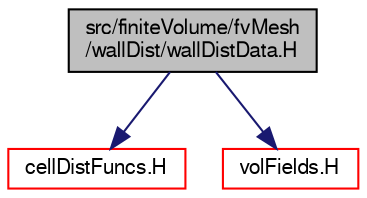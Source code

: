 digraph "src/finiteVolume/fvMesh/wallDist/wallDistData.H"
{
  bgcolor="transparent";
  edge [fontname="FreeSans",fontsize="10",labelfontname="FreeSans",labelfontsize="10"];
  node [fontname="FreeSans",fontsize="10",shape=record];
  Node0 [label="src/finiteVolume/fvMesh\l/wallDist/wallDistData.H",height=0.2,width=0.4,color="black", fillcolor="grey75", style="filled", fontcolor="black"];
  Node0 -> Node1 [color="midnightblue",fontsize="10",style="solid",fontname="FreeSans"];
  Node1 [label="cellDistFuncs.H",height=0.2,width=0.4,color="red",URL="$a07430.html"];
  Node0 -> Node153 [color="midnightblue",fontsize="10",style="solid",fontname="FreeSans"];
  Node153 [label="volFields.H",height=0.2,width=0.4,color="red",URL="$a02750.html"];
}
